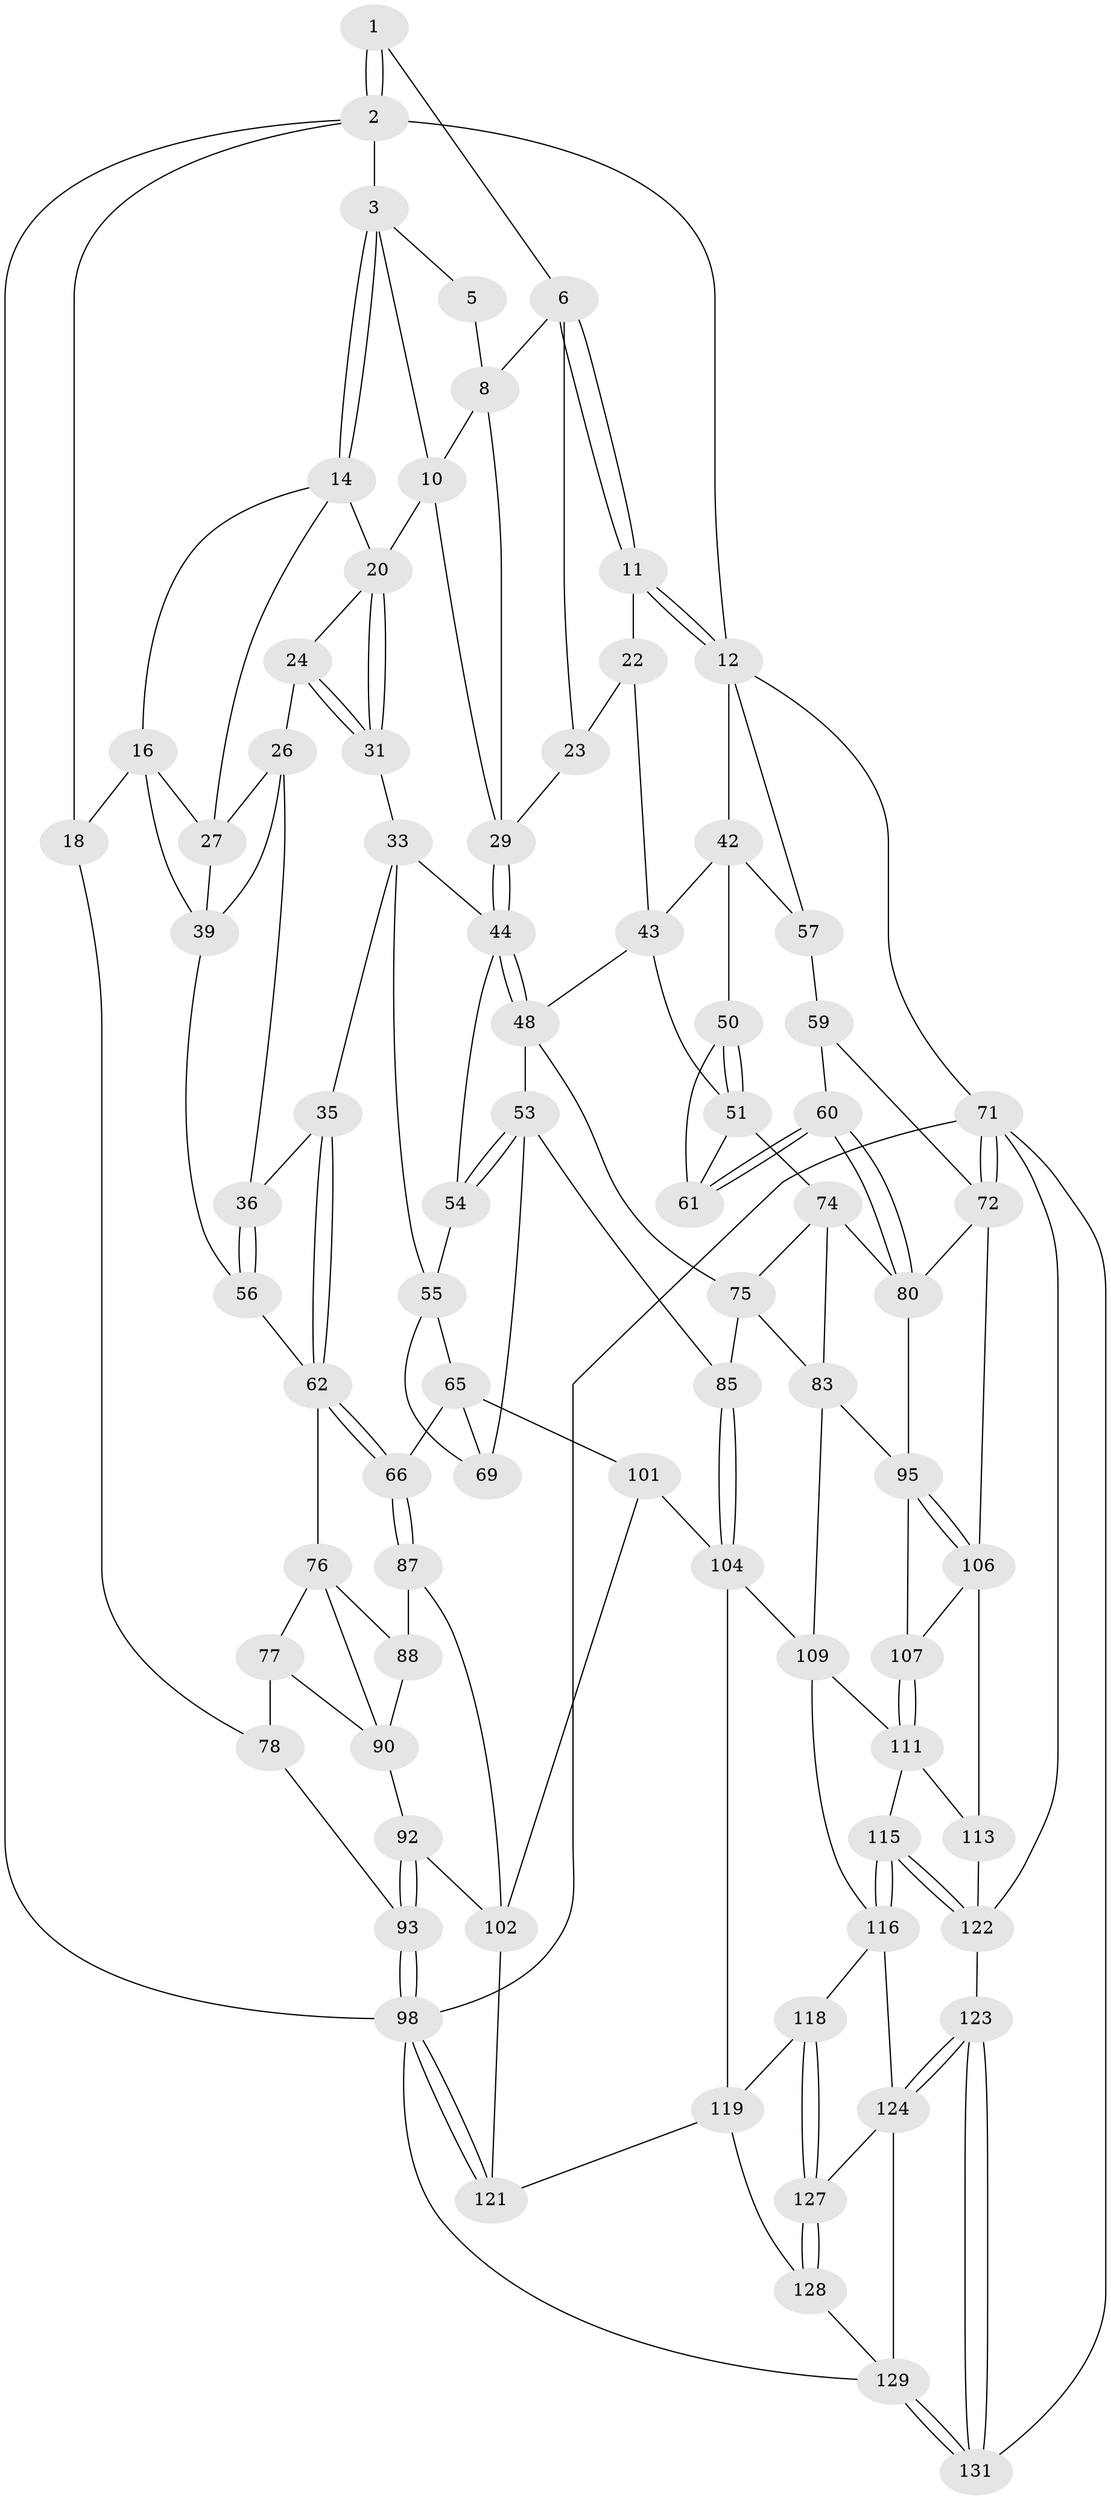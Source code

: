 // original degree distribution, {3: 0.015151515151515152, 5: 0.5303030303030303, 4: 0.23484848484848486, 6: 0.2196969696969697}
// Generated by graph-tools (version 1.1) at 2025/11/02/27/25 16:11:59]
// undirected, 79 vertices, 171 edges
graph export_dot {
graph [start="1"]
  node [color=gray90,style=filled];
  1 [pos="+0.6488074401303129+0"];
  2 [pos="+0.25448437364776116+0",super="+13"];
  3 [pos="+0.2568566521854294+0",super="+4"];
  5 [pos="+0.5988696468025463+0"];
  6 [pos="+0.7962856631322555+0",super="+7"];
  8 [pos="+0.5737092425606976+0.10615249216638946",super="+9"];
  10 [pos="+0.48418615859079234+0.08843578690322725",super="+19"];
  11 [pos="+1+0"];
  12 [pos="+1+0",super="+41"];
  14 [pos="+0.24190768587894707+0",super="+15"];
  16 [pos="+0+0.2436459505006823",super="+17"];
  18 [pos="+0+0.2621769880543527"];
  20 [pos="+0.4643841089875686+0.1725872803707873",super="+21"];
  22 [pos="+1+0",super="+40"];
  23 [pos="+0.6933859744181048+0.09372334019143252",super="+28"];
  24 [pos="+0.3002302094008229+0.1032447891996553",super="+25"];
  26 [pos="+0.27038450958928784+0.15645798217026474",super="+37"];
  27 [pos="+0.1846544603109565+0.1679274679073129",super="+38"];
  29 [pos="+0.6712258698921406+0.2610324269053575",super="+30"];
  31 [pos="+0.42074783599762433+0.21435394255184884",super="+32"];
  33 [pos="+0.39112437463764294+0.28505128123833556",super="+34"];
  35 [pos="+0.316216091178613+0.30637679009521923"];
  36 [pos="+0.28688552556621016+0.30002809258286567"];
  39 [pos="+0.24269209771403283+0.26652740839097905",super="+46"];
  42 [pos="+0.8652196554131351+0.28809291392124486",super="+49"];
  43 [pos="+0.8323805442864222+0.2947509610602544",super="+47"];
  44 [pos="+0.6599620655736115+0.2862353845792414",super="+45"];
  48 [pos="+0.654972870476626+0.398054006109161",super="+52"];
  50 [pos="+0.8762548458360953+0.407135258629346"];
  51 [pos="+0.7985017299979306+0.4276302925074055",super="+67"];
  53 [pos="+0.6161475301747659+0.4569124066416683",super="+68"];
  54 [pos="+0.5016961402082366+0.36377249142204277"];
  55 [pos="+0.40932248484632+0.34756253703895695",super="+64"];
  56 [pos="+0.17101257297986724+0.3786921070672007"];
  57 [pos="+0.9262077186904334+0.38166708683450207",super="+58"];
  59 [pos="+0.9437929905231716+0.4179277404071974",super="+70"];
  60 [pos="+0.9106269716718575+0.4701760431019476"];
  61 [pos="+0.8740854798064904+0.44027815195548287"];
  62 [pos="+0.26884305446120854+0.48572495569719637",super="+63"];
  65 [pos="+0.33143262944320406+0.5295032462100073",super="+100"];
  66 [pos="+0.32894458221896977+0.5299225492895975"];
  69 [pos="+0.5021544459261968+0.5206791537606792"];
  71 [pos="+1+1",super="+132"];
  72 [pos="+1+0.7838592060685422",super="+73"];
  74 [pos="+0.8010657366333089+0.4719661091188325",super="+81"];
  75 [pos="+0.7010729507096073+0.4915150362442575",super="+84"];
  76 [pos="+0.17790614728127152+0.48182356063147874",super="+89"];
  77 [pos="+0.15835297934737347+0.48391638942309784",super="+86"];
  78 [pos="+0+0.42902308311126036",super="+79"];
  80 [pos="+0.9039428748408349+0.520191777110415",super="+82"];
  83 [pos="+0.7967044277598698+0.5773294415347786",super="+97"];
  85 [pos="+0.6232651292818059+0.628754156146869"];
  87 [pos="+0.3186168933188788+0.5471623976118737",super="+103"];
  88 [pos="+0.22119625718361532+0.5746734084668914",super="+94"];
  90 [pos="+0.10516200022349383+0.6751829181230447",super="+91"];
  92 [pos="+0+0.8583665401427988"];
  93 [pos="+0+1"];
  95 [pos="+0.9228774813871932+0.5948261892627211",super="+96"];
  98 [pos="+0+1",super="+99"];
  101 [pos="+0.43417268544292437+0.6968978086207367"];
  102 [pos="+0.31278730578432873+0.7099588327748969",super="+112"];
  104 [pos="+0.62308725168882+0.6698050926156625",super="+105"];
  106 [pos="+0.9372161979449248+0.657575881791325",super="+108"];
  107 [pos="+0.8780481393438453+0.6555426373872179"];
  109 [pos="+0.7943229663129682+0.6228497325379465",super="+110"];
  111 [pos="+0.8151068852203854+0.6930988662241149",super="+114"];
  113 [pos="+0.964357955661815+0.823294165585418"];
  115 [pos="+0.754028239755803+0.7849428370092422"];
  116 [pos="+0.6366751065023714+0.6863559216310331",super="+117"];
  118 [pos="+0.48132016523696536+0.8261343958384667"];
  119 [pos="+0.471494985473956+0.8213424704539363",super="+120"];
  121 [pos="+0.39145666338217233+0.8853868612823065"];
  122 [pos="+0.7153990053805385+0.8651468097156702",super="+125"];
  123 [pos="+0.6937299672910202+0.881111040115643"];
  124 [pos="+0.63484167394735+0.8720646867124376",super="+126"];
  127 [pos="+0.5302053879385821+0.8698669437654071"];
  128 [pos="+0.5101409558118891+1"];
  129 [pos="+0.5219596551325156+1",super="+130"];
  131 [pos="+0.6520842369997746+1"];
  1 -- 2;
  1 -- 2;
  1 -- 6;
  2 -- 3;
  2 -- 18;
  2 -- 12;
  2 -- 98;
  3 -- 14;
  3 -- 14;
  3 -- 10;
  3 -- 5;
  5 -- 8;
  6 -- 11;
  6 -- 11;
  6 -- 8;
  6 -- 23;
  8 -- 29;
  8 -- 10;
  10 -- 20;
  10 -- 29;
  11 -- 12;
  11 -- 12;
  11 -- 22;
  12 -- 71;
  12 -- 42;
  12 -- 57;
  14 -- 16;
  14 -- 27;
  14 -- 20;
  16 -- 18;
  16 -- 27;
  16 -- 39;
  18 -- 78;
  20 -- 31;
  20 -- 31;
  20 -- 24;
  22 -- 23 [weight=2];
  22 -- 43;
  23 -- 29;
  24 -- 31 [weight=2];
  24 -- 31;
  24 -- 26;
  26 -- 27;
  26 -- 36;
  26 -- 39;
  27 -- 39;
  29 -- 44;
  29 -- 44;
  31 -- 33;
  33 -- 44;
  33 -- 35;
  33 -- 55;
  35 -- 36;
  35 -- 62;
  35 -- 62;
  36 -- 56;
  36 -- 56;
  39 -- 56;
  42 -- 43;
  42 -- 57;
  42 -- 50;
  43 -- 48;
  43 -- 51;
  44 -- 48;
  44 -- 48;
  44 -- 54;
  48 -- 75;
  48 -- 53;
  50 -- 51;
  50 -- 51;
  50 -- 61;
  51 -- 74;
  51 -- 61;
  53 -- 54;
  53 -- 54;
  53 -- 69;
  53 -- 85;
  54 -- 55;
  55 -- 65;
  55 -- 69;
  56 -- 62;
  57 -- 59 [weight=2];
  59 -- 60;
  59 -- 72;
  60 -- 61;
  60 -- 61;
  60 -- 80;
  60 -- 80;
  62 -- 66;
  62 -- 66;
  62 -- 76;
  65 -- 66;
  65 -- 101;
  65 -- 69;
  66 -- 87;
  66 -- 87;
  71 -- 72;
  71 -- 72;
  71 -- 131;
  71 -- 98;
  71 -- 122;
  72 -- 106;
  72 -- 80;
  74 -- 75;
  74 -- 80;
  74 -- 83;
  75 -- 83;
  75 -- 85;
  76 -- 77;
  76 -- 88;
  76 -- 90;
  77 -- 78 [weight=2];
  77 -- 90;
  78 -- 93;
  80 -- 95;
  83 -- 109;
  83 -- 95;
  85 -- 104;
  85 -- 104;
  87 -- 88 [weight=2];
  87 -- 102;
  88 -- 90;
  90 -- 92;
  92 -- 93;
  92 -- 93;
  92 -- 102;
  93 -- 98;
  93 -- 98;
  95 -- 106;
  95 -- 106;
  95 -- 107;
  98 -- 121;
  98 -- 121;
  98 -- 129;
  101 -- 102;
  101 -- 104;
  102 -- 121;
  104 -- 109;
  104 -- 119;
  106 -- 107;
  106 -- 113;
  107 -- 111;
  107 -- 111;
  109 -- 111;
  109 -- 116;
  111 -- 113;
  111 -- 115;
  113 -- 122;
  115 -- 116;
  115 -- 116;
  115 -- 122;
  115 -- 122;
  116 -- 124;
  116 -- 118;
  118 -- 119;
  118 -- 127;
  118 -- 127;
  119 -- 128;
  119 -- 121;
  122 -- 123;
  123 -- 124;
  123 -- 124;
  123 -- 131;
  123 -- 131;
  124 -- 129;
  124 -- 127;
  127 -- 128;
  127 -- 128;
  128 -- 129;
  129 -- 131;
  129 -- 131;
}
